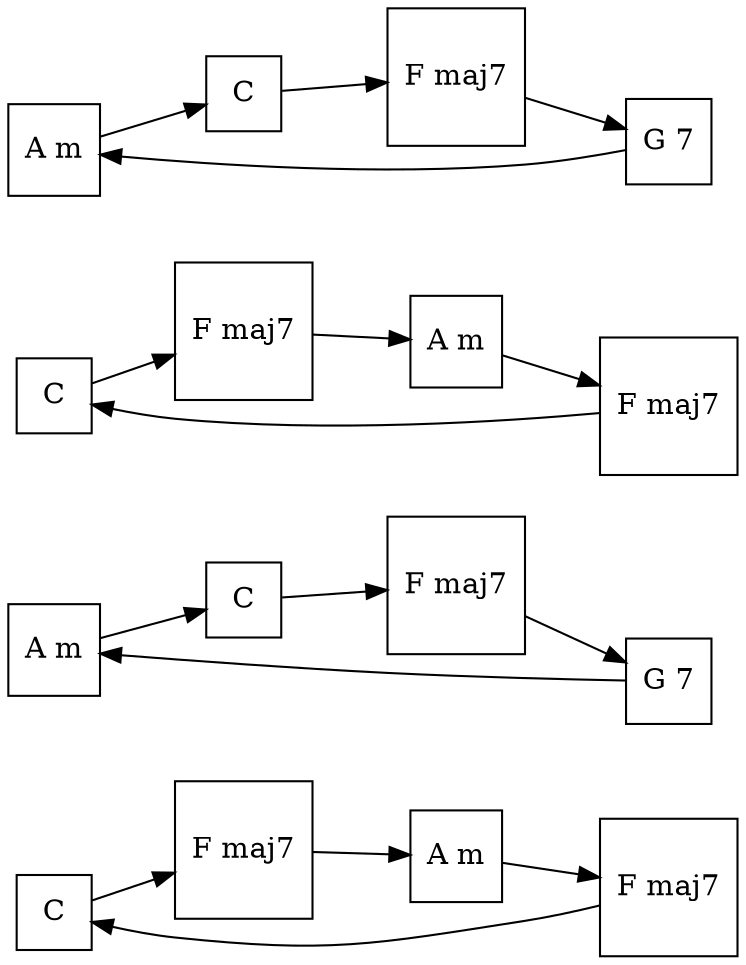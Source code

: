 digraph "Your Song" {
	graph [rankdir=LR]
	subgraph "Sequence 1" {
		graph [rankdir=LR]
		0 [label=C shape=square]
		1 [label="F maj7" shape=square]
		0 -> 1
		2 [label="A m" shape=square]
		1 -> 2
		3 [label="F maj7" shape=square]
		2 -> 3
		3 -> 0
	}
	subgraph "Sequence 2" {
		graph [rankdir=LR]
		4 [label="A m" shape=square]
		5 [label=C shape=square]
		4 -> 5
		6 [label="F maj7" shape=square]
		5 -> 6
		7 [label="G 7" shape=square]
		6 -> 7
		7 -> 4
	}
	subgraph "Sequence 3" {
		graph [rankdir=LR]
		8 [label=C shape=square]
		9 [label="F maj7" shape=square]
		8 -> 9
		10 [label="A m" shape=square]
		9 -> 10
		11 [label="F maj7" shape=square]
		10 -> 11
		11 -> 8
	}
	subgraph "Sequence 4" {
		graph [rankdir=LR]
		12 [label="A m" shape=square]
		13 [label=C shape=square]
		12 -> 13
		14 [label="F maj7" shape=square]
		13 -> 14
		15 [label="G 7" shape=square]
		14 -> 15
		15 -> 12
	}
}
